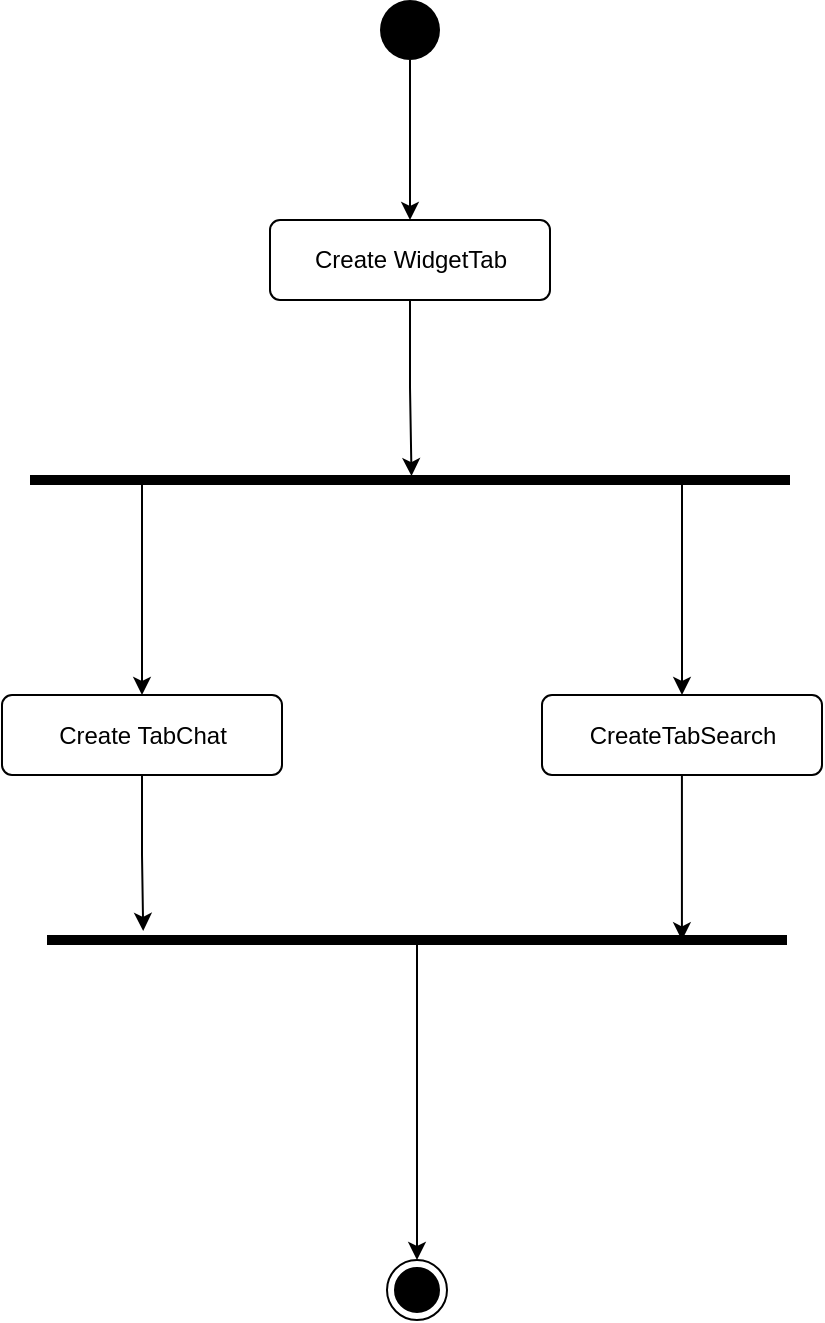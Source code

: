 <mxfile version="20.3.0" type="device" pages="2"><diagram id="C5RBs43oDa-KdzZeNtuy" name="Working_Computer"><mxGraphModel dx="920" dy="681" grid="1" gridSize="10" guides="1" tooltips="1" connect="1" arrows="1" fold="1" page="1" pageScale="1" pageWidth="827" pageHeight="1169" math="0" shadow="0"><root><mxCell id="WIyWlLk6GJQsqaUBKTNV-0"/><mxCell id="WIyWlLk6GJQsqaUBKTNV-1" parent="WIyWlLk6GJQsqaUBKTNV-0"/><mxCell id="IPY3IQMxqMRaaAVNPbnL-6" style="edgeStyle=orthogonalEdgeStyle;rounded=0;orthogonalLoop=1;jettySize=auto;html=1;entryX=0.5;entryY=0;entryDx=0;entryDy=0;" edge="1" parent="WIyWlLk6GJQsqaUBKTNV-1" source="IPY3IQMxqMRaaAVNPbnL-0" target="IPY3IQMxqMRaaAVNPbnL-5"><mxGeometry relative="1" as="geometry"/></mxCell><mxCell id="IPY3IQMxqMRaaAVNPbnL-0" value="" style="ellipse;fillColor=#000000;strokeColor=none;" vertex="1" parent="WIyWlLk6GJQsqaUBKTNV-1"><mxGeometry x="399" y="10" width="30" height="30" as="geometry"/></mxCell><mxCell id="IPY3IQMxqMRaaAVNPbnL-8" style="edgeStyle=orthogonalEdgeStyle;rounded=0;orthogonalLoop=1;jettySize=auto;html=1;entryX=0.104;entryY=0.498;entryDx=0;entryDy=0;entryPerimeter=0;" edge="1" parent="WIyWlLk6GJQsqaUBKTNV-1" source="IPY3IQMxqMRaaAVNPbnL-5" target="IPY3IQMxqMRaaAVNPbnL-7"><mxGeometry relative="1" as="geometry"/></mxCell><mxCell id="IPY3IQMxqMRaaAVNPbnL-5" value="Create WidgetTab" style="html=1;align=center;verticalAlign=middle;rounded=1;absoluteArcSize=1;arcSize=10;dashed=0;" vertex="1" parent="WIyWlLk6GJQsqaUBKTNV-1"><mxGeometry x="344" y="120" width="140" height="40" as="geometry"/></mxCell><mxCell id="IPY3IQMxqMRaaAVNPbnL-10" style="edgeStyle=orthogonalEdgeStyle;rounded=0;orthogonalLoop=1;jettySize=auto;html=1;entryX=0.5;entryY=0;entryDx=0;entryDy=0;" edge="1" parent="WIyWlLk6GJQsqaUBKTNV-1" target="IPY3IQMxqMRaaAVNPbnL-9"><mxGeometry relative="1" as="geometry"><mxPoint x="280" y="250" as="sourcePoint"/><Array as="points"><mxPoint x="280" y="303.5"/><mxPoint x="280" y="303.5"/></Array></mxGeometry></mxCell><mxCell id="IPY3IQMxqMRaaAVNPbnL-12" style="edgeStyle=orthogonalEdgeStyle;rounded=0;orthogonalLoop=1;jettySize=auto;html=1;entryX=0.5;entryY=0;entryDx=0;entryDy=0;" edge="1" parent="WIyWlLk6GJQsqaUBKTNV-1" source="IPY3IQMxqMRaaAVNPbnL-7" target="IPY3IQMxqMRaaAVNPbnL-11"><mxGeometry relative="1" as="geometry"><Array as="points"><mxPoint x="550" y="290"/><mxPoint x="550" y="290"/></Array></mxGeometry></mxCell><mxCell id="IPY3IQMxqMRaaAVNPbnL-7" value="" style="html=1;points=[];perimeter=orthogonalPerimeter;fillColor=#000000;strokeColor=none;rotation=90;" vertex="1" parent="WIyWlLk6GJQsqaUBKTNV-1"><mxGeometry x="411.5" y="60" width="5" height="380" as="geometry"/></mxCell><mxCell id="IPY3IQMxqMRaaAVNPbnL-14" style="edgeStyle=orthogonalEdgeStyle;rounded=0;orthogonalLoop=1;jettySize=auto;html=1;entryX=-0.406;entryY=0.87;entryDx=0;entryDy=0;entryPerimeter=0;" edge="1" parent="WIyWlLk6GJQsqaUBKTNV-1" source="IPY3IQMxqMRaaAVNPbnL-9" target="IPY3IQMxqMRaaAVNPbnL-13"><mxGeometry relative="1" as="geometry"/></mxCell><mxCell id="IPY3IQMxqMRaaAVNPbnL-9" value="Create TabChat" style="html=1;align=center;verticalAlign=middle;rounded=1;absoluteArcSize=1;arcSize=10;dashed=0;" vertex="1" parent="WIyWlLk6GJQsqaUBKTNV-1"><mxGeometry x="210" y="357.5" width="140" height="40" as="geometry"/></mxCell><mxCell id="IPY3IQMxqMRaaAVNPbnL-16" style="edgeStyle=orthogonalEdgeStyle;rounded=0;orthogonalLoop=1;jettySize=auto;html=1;entryX=0.535;entryY=0.142;entryDx=0;entryDy=0;entryPerimeter=0;" edge="1" parent="WIyWlLk6GJQsqaUBKTNV-1" source="IPY3IQMxqMRaaAVNPbnL-11" target="IPY3IQMxqMRaaAVNPbnL-13"><mxGeometry relative="1" as="geometry"/></mxCell><mxCell id="IPY3IQMxqMRaaAVNPbnL-11" value="CreateTabSearch" style="html=1;align=center;verticalAlign=middle;rounded=1;absoluteArcSize=1;arcSize=10;dashed=0;" vertex="1" parent="WIyWlLk6GJQsqaUBKTNV-1"><mxGeometry x="480" y="357.5" width="140" height="40" as="geometry"/></mxCell><mxCell id="IPY3IQMxqMRaaAVNPbnL-18" style="edgeStyle=orthogonalEdgeStyle;rounded=0;orthogonalLoop=1;jettySize=auto;html=1;entryX=0.5;entryY=0;entryDx=0;entryDy=0;" edge="1" parent="WIyWlLk6GJQsqaUBKTNV-1" source="IPY3IQMxqMRaaAVNPbnL-13" target="IPY3IQMxqMRaaAVNPbnL-17"><mxGeometry relative="1" as="geometry"/></mxCell><mxCell id="IPY3IQMxqMRaaAVNPbnL-13" value="" style="html=1;points=[];perimeter=orthogonalPerimeter;fillColor=#000000;strokeColor=none;rotation=90;" vertex="1" parent="WIyWlLk6GJQsqaUBKTNV-1"><mxGeometry x="415" y="295" width="5" height="370" as="geometry"/></mxCell><mxCell id="IPY3IQMxqMRaaAVNPbnL-17" value="" style="ellipse;html=1;shape=endState;fillColor=strokeColor;" vertex="1" parent="WIyWlLk6GJQsqaUBKTNV-1"><mxGeometry x="402.5" y="640" width="30" height="30" as="geometry"/></mxCell></root></mxGraphModel></diagram><diagram id="-hLNluTWVC1EZgWPgGgB" name="UI"><mxGraphModel dx="920" dy="681" grid="1" gridSize="10" guides="1" tooltips="1" connect="1" arrows="1" fold="1" page="1" pageScale="1" pageWidth="3300" pageHeight="4681" math="0" shadow="0"><root><mxCell id="0"/><mxCell id="1" parent="0"/><mxCell id="0K_ZDRuallBpbueRzRJ7-3" style="edgeStyle=orthogonalEdgeStyle;rounded=0;orthogonalLoop=1;jettySize=auto;html=1;entryX=0.5;entryY=0;entryDx=0;entryDy=0;" edge="1" parent="1" source="0K_ZDRuallBpbueRzRJ7-1" target="0K_ZDRuallBpbueRzRJ7-2"><mxGeometry relative="1" as="geometry"/></mxCell><mxCell id="0K_ZDRuallBpbueRzRJ7-1" value="" style="ellipse;fillColor=#000000;strokeColor=none;" vertex="1" parent="1"><mxGeometry x="1280" y="10" width="30" height="30" as="geometry"/></mxCell><mxCell id="0K_ZDRuallBpbueRzRJ7-5" value="" style="edgeStyle=orthogonalEdgeStyle;rounded=0;orthogonalLoop=1;jettySize=auto;html=1;" edge="1" parent="1" source="0K_ZDRuallBpbueRzRJ7-2" target="0K_ZDRuallBpbueRzRJ7-4"><mxGeometry relative="1" as="geometry"/></mxCell><mxCell id="0K_ZDRuallBpbueRzRJ7-7" value="" style="edgeStyle=orthogonalEdgeStyle;rounded=0;orthogonalLoop=1;jettySize=auto;html=1;" edge="1" parent="1" source="0K_ZDRuallBpbueRzRJ7-2" target="0K_ZDRuallBpbueRzRJ7-6"><mxGeometry relative="1" as="geometry"/></mxCell><mxCell id="0K_ZDRuallBpbueRzRJ7-2" value="The screen display &lt;br&gt;WidgetTab" style="html=1;align=center;verticalAlign=middle;rounded=1;absoluteArcSize=1;arcSize=10;dashed=0;" vertex="1" parent="1"><mxGeometry x="1225" y="120" width="140" height="40" as="geometry"/></mxCell><mxCell id="0K_ZDRuallBpbueRzRJ7-9" value="" style="edgeStyle=orthogonalEdgeStyle;rounded=0;orthogonalLoop=1;jettySize=auto;html=1;" edge="1" parent="1" source="0K_ZDRuallBpbueRzRJ7-4" target="0K_ZDRuallBpbueRzRJ7-8"><mxGeometry relative="1" as="geometry"/></mxCell><mxCell id="0K_ZDRuallBpbueRzRJ7-4" value="Pick &lt;br&gt;tabChat?" style="rhombus;whiteSpace=wrap;html=1;rounded=1;arcSize=10;dashed=0;" vertex="1" parent="1"><mxGeometry x="1120" y="240" width="80" height="80" as="geometry"/></mxCell><mxCell id="0K_ZDRuallBpbueRzRJ7-11" value="" style="edgeStyle=orthogonalEdgeStyle;rounded=0;orthogonalLoop=1;jettySize=auto;html=1;" edge="1" parent="1" source="0K_ZDRuallBpbueRzRJ7-6" target="0K_ZDRuallBpbueRzRJ7-10"><mxGeometry relative="1" as="geometry"/></mxCell><mxCell id="0K_ZDRuallBpbueRzRJ7-6" value="Pick tabSearch?" style="rhombus;whiteSpace=wrap;html=1;rounded=1;arcSize=10;dashed=0;" vertex="1" parent="1"><mxGeometry x="1400" y="240" width="80" height="80" as="geometry"/></mxCell><mxCell id="0K_ZDRuallBpbueRzRJ7-13" style="edgeStyle=orthogonalEdgeStyle;rounded=0;orthogonalLoop=1;jettySize=auto;html=1;entryX=0;entryY=0.5;entryDx=0;entryDy=0;" edge="1" parent="1" source="0K_ZDRuallBpbueRzRJ7-8" target="0K_ZDRuallBpbueRzRJ7-12"><mxGeometry relative="1" as="geometry"><Array as="points"><mxPoint x="1160" y="575"/></Array></mxGeometry></mxCell><mxCell id="0K_ZDRuallBpbueRzRJ7-8" value="Showing chat interface" style="whiteSpace=wrap;html=1;rounded=1;arcSize=10;dashed=0;" vertex="1" parent="1"><mxGeometry x="1100" y="410" width="120" height="60" as="geometry"/></mxCell><mxCell id="0K_ZDRuallBpbueRzRJ7-15" style="edgeStyle=orthogonalEdgeStyle;rounded=0;orthogonalLoop=1;jettySize=auto;html=1;entryX=1;entryY=0.5;entryDx=0;entryDy=0;" edge="1" parent="1" source="0K_ZDRuallBpbueRzRJ7-10" target="0K_ZDRuallBpbueRzRJ7-12"><mxGeometry relative="1" as="geometry"><Array as="points"><mxPoint x="1440" y="575"/></Array></mxGeometry></mxCell><mxCell id="0K_ZDRuallBpbueRzRJ7-10" value="Showing search interface" style="whiteSpace=wrap;html=1;rounded=1;arcSize=10;dashed=0;" vertex="1" parent="1"><mxGeometry x="1380" y="410" width="120" height="60" as="geometry"/></mxCell><mxCell id="0K_ZDRuallBpbueRzRJ7-12" value="" style="ellipse;html=1;shape=endState;fillColor=strokeColor;" vertex="1" parent="1"><mxGeometry x="1280" y="560" width="30" height="30" as="geometry"/></mxCell></root></mxGraphModel></diagram></mxfile>